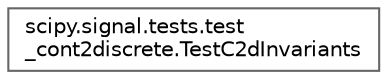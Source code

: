 digraph "Graphical Class Hierarchy"
{
 // LATEX_PDF_SIZE
  bgcolor="transparent";
  edge [fontname=Helvetica,fontsize=10,labelfontname=Helvetica,labelfontsize=10];
  node [fontname=Helvetica,fontsize=10,shape=box,height=0.2,width=0.4];
  rankdir="LR";
  Node0 [id="Node000000",label="scipy.signal.tests.test\l_cont2discrete.TestC2dInvariants",height=0.2,width=0.4,color="grey40", fillcolor="white", style="filled",URL="$d9/d2f/classscipy_1_1signal_1_1tests_1_1test__cont2discrete_1_1TestC2dInvariants.html",tooltip=" "];
}
